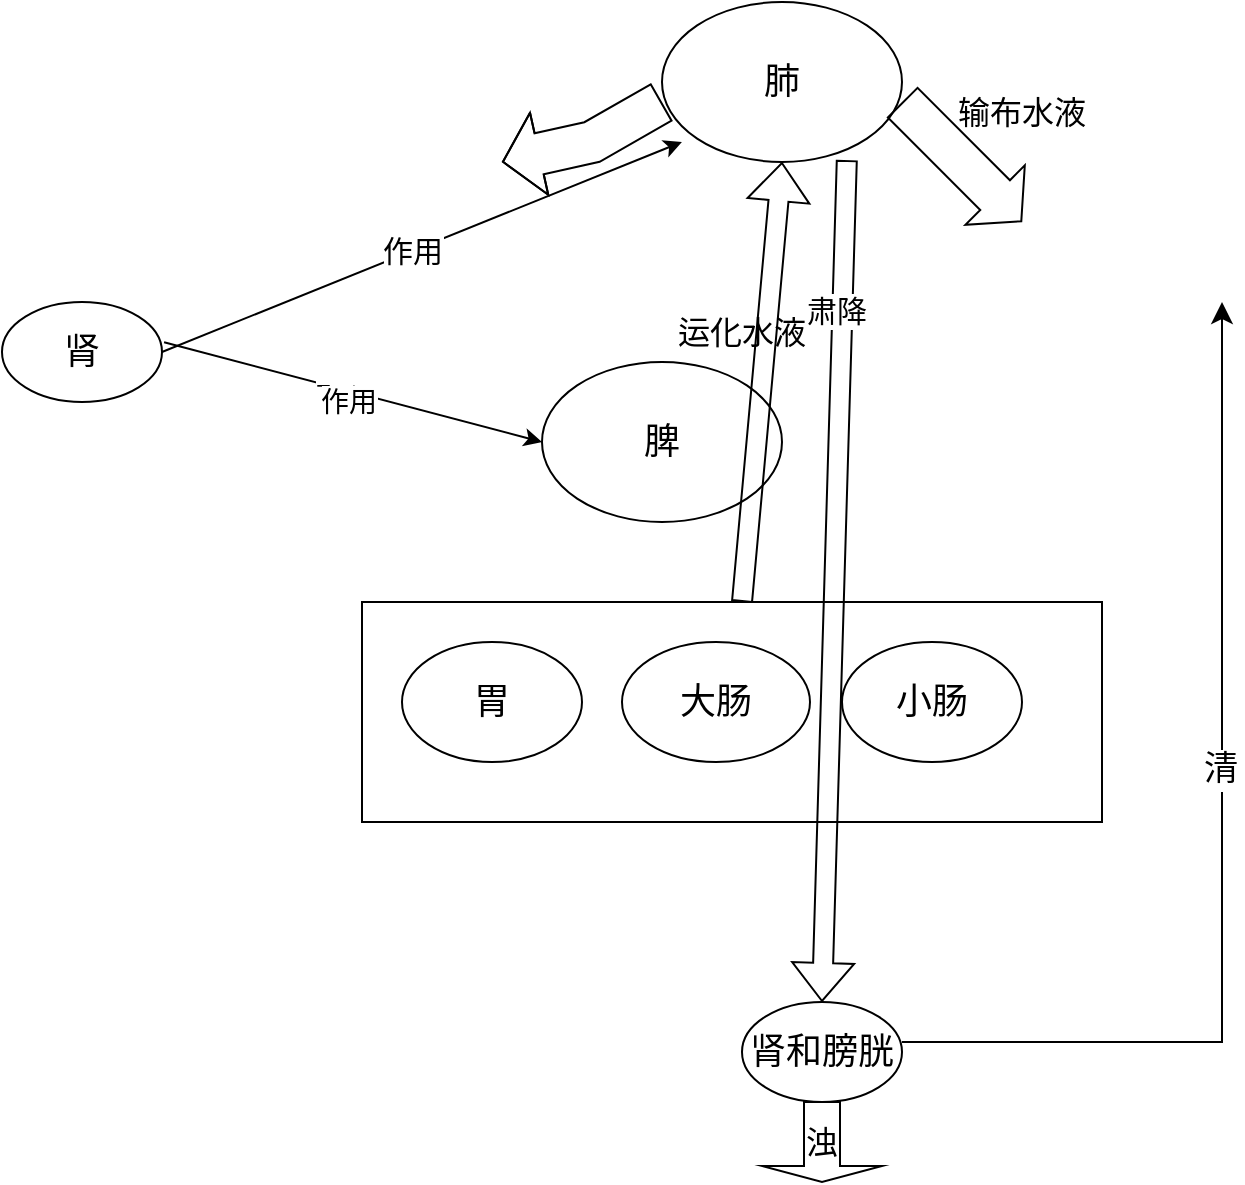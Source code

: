 <mxfile version="22.1.15" type="github">
  <diagram name="第 1 页" id="NwrSyFQsEj8-366RsSql">
    <mxGraphModel dx="1050" dy="557" grid="1" gridSize="10" guides="1" tooltips="1" connect="1" arrows="1" fold="1" page="1" pageScale="1" pageWidth="827" pageHeight="1169" math="0" shadow="0">
      <root>
        <mxCell id="0" />
        <mxCell id="1" parent="0" />
        <mxCell id="zJj84lO5YfRWcEojWAQH-7" value="" style="rounded=0;whiteSpace=wrap;html=1;" vertex="1" parent="1">
          <mxGeometry x="250" y="370" width="370" height="110" as="geometry" />
        </mxCell>
        <mxCell id="zJj84lO5YfRWcEojWAQH-1" value="肾" style="ellipse;whiteSpace=wrap;html=1;fontSize=18;" vertex="1" parent="1">
          <mxGeometry x="70" y="220" width="80" height="50" as="geometry" />
        </mxCell>
        <mxCell id="zJj84lO5YfRWcEojWAQH-2" value="肺" style="ellipse;whiteSpace=wrap;html=1;fontSize=18;" vertex="1" parent="1">
          <mxGeometry x="400" y="70" width="120" height="80" as="geometry" />
        </mxCell>
        <mxCell id="zJj84lO5YfRWcEojWAQH-3" value="脾" style="ellipse;whiteSpace=wrap;html=1;fontSize=18;" vertex="1" parent="1">
          <mxGeometry x="340" y="250" width="120" height="80" as="geometry" />
        </mxCell>
        <mxCell id="zJj84lO5YfRWcEojWAQH-4" value="大肠" style="ellipse;whiteSpace=wrap;html=1;fontSize=18;" vertex="1" parent="1">
          <mxGeometry x="380" y="390" width="94" height="60" as="geometry" />
        </mxCell>
        <mxCell id="zJj84lO5YfRWcEojWAQH-5" value="胃" style="ellipse;whiteSpace=wrap;html=1;fontSize=18;" vertex="1" parent="1">
          <mxGeometry x="270" y="390" width="90" height="60" as="geometry" />
        </mxCell>
        <mxCell id="zJj84lO5YfRWcEojWAQH-6" value="小肠" style="ellipse;whiteSpace=wrap;html=1;fontSize=18;" vertex="1" parent="1">
          <mxGeometry x="490" y="390" width="90" height="60" as="geometry" />
        </mxCell>
        <mxCell id="zJj84lO5YfRWcEojWAQH-10" value="运化水液" style="text;html=1;strokeColor=none;fillColor=none;align=center;verticalAlign=middle;whiteSpace=wrap;rounded=0;fontSize=16;" vertex="1" parent="1">
          <mxGeometry x="400" y="220" width="80" height="30" as="geometry" />
        </mxCell>
        <mxCell id="zJj84lO5YfRWcEojWAQH-11" value="" style="endArrow=classic;html=1;rounded=0;entryX=0.083;entryY=0.875;entryDx=0;entryDy=0;entryPerimeter=0;exitX=1;exitY=0.5;exitDx=0;exitDy=0;" edge="1" parent="1" source="zJj84lO5YfRWcEojWAQH-1" target="zJj84lO5YfRWcEojWAQH-2">
          <mxGeometry width="50" height="50" relative="1" as="geometry">
            <mxPoint x="190" y="250" as="sourcePoint" />
            <mxPoint x="240" y="200" as="targetPoint" />
          </mxGeometry>
        </mxCell>
        <mxCell id="zJj84lO5YfRWcEojWAQH-13" value="&lt;font style=&quot;font-size: 15px;&quot;&gt;作用&lt;/font&gt;" style="edgeLabel;html=1;align=center;verticalAlign=middle;resizable=0;points=[];" vertex="1" connectable="0" parent="zJj84lO5YfRWcEojWAQH-11">
          <mxGeometry x="-0.045" y="1" relative="1" as="geometry">
            <mxPoint x="1" as="offset" />
          </mxGeometry>
        </mxCell>
        <mxCell id="zJj84lO5YfRWcEojWAQH-12" value="" style="endArrow=classic;html=1;rounded=0;exitX=1.013;exitY=0.403;exitDx=0;exitDy=0;exitPerimeter=0;entryX=0;entryY=0.5;entryDx=0;entryDy=0;" edge="1" parent="1" source="zJj84lO5YfRWcEojWAQH-1" target="zJj84lO5YfRWcEojWAQH-3">
          <mxGeometry width="50" height="50" relative="1" as="geometry">
            <mxPoint x="220" y="300" as="sourcePoint" />
            <mxPoint x="270" y="250" as="targetPoint" />
          </mxGeometry>
        </mxCell>
        <mxCell id="zJj84lO5YfRWcEojWAQH-14" value="Text" style="edgeLabel;html=1;align=center;verticalAlign=middle;resizable=0;points=[];" vertex="1" connectable="0" parent="zJj84lO5YfRWcEojWAQH-12">
          <mxGeometry x="-0.087" y="-2" relative="1" as="geometry">
            <mxPoint as="offset" />
          </mxGeometry>
        </mxCell>
        <mxCell id="zJj84lO5YfRWcEojWAQH-15" value="&lt;font style=&quot;font-size: 14px;&quot;&gt;作用&lt;/font&gt;" style="edgeLabel;html=1;align=center;verticalAlign=middle;resizable=0;points=[];" vertex="1" connectable="0" parent="zJj84lO5YfRWcEojWAQH-12">
          <mxGeometry x="-0.011" y="-5" relative="1" as="geometry">
            <mxPoint as="offset" />
          </mxGeometry>
        </mxCell>
        <mxCell id="zJj84lO5YfRWcEojWAQH-16" value="" style="shape=flexArrow;endArrow=classic;html=1;rounded=0;entryX=0.5;entryY=1;entryDx=0;entryDy=0;" edge="1" parent="1" target="zJj84lO5YfRWcEojWAQH-2">
          <mxGeometry width="50" height="50" relative="1" as="geometry">
            <mxPoint x="440" y="370" as="sourcePoint" />
            <mxPoint x="500" y="320" as="targetPoint" />
          </mxGeometry>
        </mxCell>
        <mxCell id="zJj84lO5YfRWcEojWAQH-17" value="" style="shape=flexArrow;endArrow=classic;html=1;rounded=0;width=21;endSize=5.84;" edge="1" parent="1">
          <mxGeometry width="50" height="50" relative="1" as="geometry">
            <mxPoint x="520" y="120" as="sourcePoint" />
            <mxPoint x="580" y="180" as="targetPoint" />
          </mxGeometry>
        </mxCell>
        <mxCell id="zJj84lO5YfRWcEojWAQH-18" value="" style="shape=flexArrow;endArrow=classic;html=1;rounded=0;width=21;endSize=5.84;exitX=0;exitY=0.625;exitDx=0;exitDy=0;exitPerimeter=0;" edge="1" parent="1" source="zJj84lO5YfRWcEojWAQH-2">
          <mxGeometry width="50" height="50" relative="1" as="geometry">
            <mxPoint x="380" y="110" as="sourcePoint" />
            <mxPoint x="320" y="150" as="targetPoint" />
            <Array as="points">
              <mxPoint x="365" y="140" />
            </Array>
          </mxGeometry>
        </mxCell>
        <mxCell id="zJj84lO5YfRWcEojWAQH-19" value="输布水液" style="text;html=1;strokeColor=none;fillColor=none;align=center;verticalAlign=middle;whiteSpace=wrap;rounded=0;fontSize=16;" vertex="1" parent="1">
          <mxGeometry x="540" y="110" width="80" height="30" as="geometry" />
        </mxCell>
        <mxCell id="zJj84lO5YfRWcEojWAQH-22" value="肾和膀胱" style="ellipse;whiteSpace=wrap;html=1;fontSize=18;" vertex="1" parent="1">
          <mxGeometry x="440" y="570" width="80" height="50" as="geometry" />
        </mxCell>
        <mxCell id="zJj84lO5YfRWcEojWAQH-23" value="" style="shape=flexArrow;endArrow=classic;html=1;rounded=0;exitX=0.77;exitY=0.988;exitDx=0;exitDy=0;exitPerimeter=0;entryX=0.5;entryY=0;entryDx=0;entryDy=0;" edge="1" parent="1" source="zJj84lO5YfRWcEojWAQH-2" target="zJj84lO5YfRWcEojWAQH-22">
          <mxGeometry width="50" height="50" relative="1" as="geometry">
            <mxPoint x="80" y="430" as="sourcePoint" />
            <mxPoint x="130" y="380" as="targetPoint" />
          </mxGeometry>
        </mxCell>
        <mxCell id="zJj84lO5YfRWcEojWAQH-24" value="&lt;font style=&quot;font-size: 15px;&quot;&gt;肃降&lt;/font&gt;" style="edgeLabel;html=1;align=center;verticalAlign=middle;resizable=0;points=[];" vertex="1" connectable="0" parent="zJj84lO5YfRWcEojWAQH-23">
          <mxGeometry x="-0.647" y="-3" relative="1" as="geometry">
            <mxPoint as="offset" />
          </mxGeometry>
        </mxCell>
        <mxCell id="zJj84lO5YfRWcEojWAQH-26" value="" style="edgeStyle=segmentEdgeStyle;endArrow=classic;html=1;curved=0;rounded=0;endSize=8;startSize=8;" edge="1" parent="1">
          <mxGeometry width="50" height="50" relative="1" as="geometry">
            <mxPoint x="520" y="590" as="sourcePoint" />
            <mxPoint x="680" y="220" as="targetPoint" />
          </mxGeometry>
        </mxCell>
        <mxCell id="zJj84lO5YfRWcEojWAQH-27" value="&lt;font style=&quot;font-size: 17px;&quot;&gt;清&lt;/font&gt;" style="edgeLabel;html=1;align=center;verticalAlign=middle;resizable=0;points=[];" vertex="1" connectable="0" parent="zJj84lO5YfRWcEojWAQH-26">
          <mxGeometry x="0.117" y="1" relative="1" as="geometry">
            <mxPoint as="offset" />
          </mxGeometry>
        </mxCell>
        <mxCell id="zJj84lO5YfRWcEojWAQH-28" value="浊" style="shape=singleArrow;direction=south;whiteSpace=wrap;html=1;fontSize=16;" vertex="1" parent="1">
          <mxGeometry x="450" y="620" width="60" height="40" as="geometry" />
        </mxCell>
      </root>
    </mxGraphModel>
  </diagram>
</mxfile>
